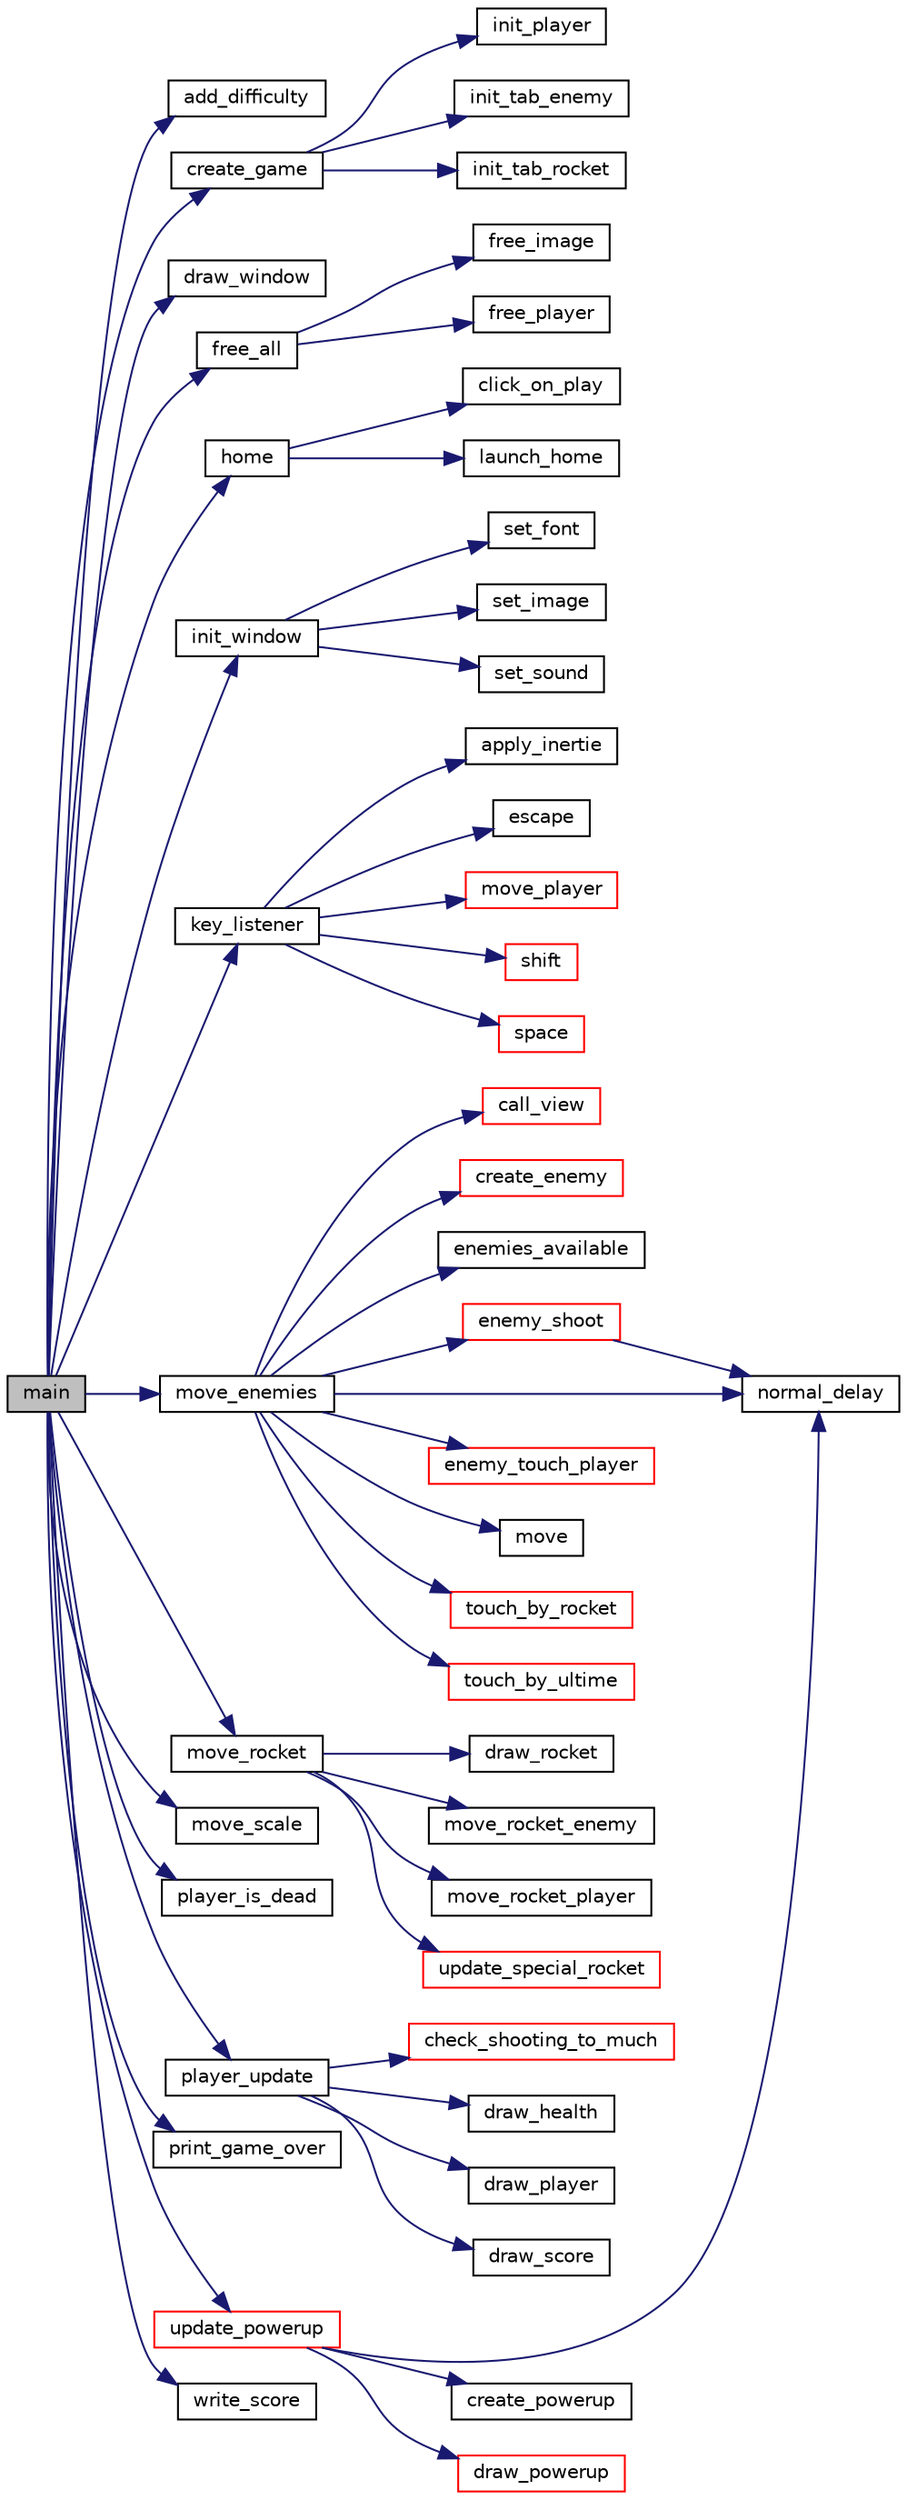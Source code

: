 digraph "main"
{
 // LATEX_PDF_SIZE
  edge [fontname="Helvetica",fontsize="10",labelfontname="Helvetica",labelfontsize="10"];
  node [fontname="Helvetica",fontsize="10",shape=record];
  rankdir="LR";
  Node1 [label="main",height=0.2,width=0.4,color="black", fillcolor="grey75", style="filled", fontcolor="black",tooltip="Main function of the project contain the game loop."];
  Node1 -> Node2 [color="midnightblue",fontsize="10",style="solid"];
  Node2 [label="add_difficulty",height=0.2,width=0.4,color="black", fillcolor="white", style="filled",URL="$main_8c.html#a646fec02570345e6c2a3ffa0d2c6bf36",tooltip="Function that add difficulty to the game."];
  Node1 -> Node3 [color="midnightblue",fontsize="10",style="solid"];
  Node3 [label="create_game",height=0.2,width=0.4,color="black", fillcolor="white", style="filled",URL="$game_8c.html#aabb10419dbd089ed1f572a817bea10ee",tooltip="Initialise the structure of the game who contains all the structure of the game."];
  Node3 -> Node4 [color="midnightblue",fontsize="10",style="solid"];
  Node4 [label="init_player",height=0.2,width=0.4,color="black", fillcolor="white", style="filled",URL="$player__controller_8c.html#a37d647b0fb55370a43a05b0e450cc371",tooltip="Function that init the player."];
  Node3 -> Node5 [color="midnightblue",fontsize="10",style="solid"];
  Node5 [label="init_tab_enemy",height=0.2,width=0.4,color="black", fillcolor="white", style="filled",URL="$enemies__controller_8c.html#a099030bf9ae5919f1183e3034868f7f2",tooltip="Function who init all the enemies of the game."];
  Node3 -> Node6 [color="midnightblue",fontsize="10",style="solid"];
  Node6 [label="init_tab_rocket",height=0.2,width=0.4,color="black", fillcolor="white", style="filled",URL="$rocket__controller_8c.html#a15a52cf3cb4adbcd3da3a0ce711a9f9e",tooltip="Function who init all the rocket of the game."];
  Node1 -> Node7 [color="midnightblue",fontsize="10",style="solid"];
  Node7 [label="draw_window",height=0.2,width=0.4,color="black", fillcolor="white", style="filled",URL="$window_8h.html#ae670f0831844436876c163d67321e48b",tooltip="draw the background"];
  Node1 -> Node8 [color="midnightblue",fontsize="10",style="solid"];
  Node8 [label="free_all",height=0.2,width=0.4,color="black", fillcolor="white", style="filled",URL="$main_8c.html#a6b50e23eddbe57f7651401f352707dce",tooltip="Function that coordinate the free of all the structure."];
  Node8 -> Node9 [color="midnightblue",fontsize="10",style="solid"];
  Node9 [label="free_image",height=0.2,width=0.4,color="black", fillcolor="white", style="filled",URL="$main_8c.html#a118e7f39072526a9ded539cc02e1f19e",tooltip="Function that free the image structure."];
  Node8 -> Node10 [color="midnightblue",fontsize="10",style="solid"];
  Node10 [label="free_player",height=0.2,width=0.4,color="black", fillcolor="white", style="filled",URL="$main_8c.html#a8f9f3c7c48cb40be854651ca4d681d6b",tooltip="Function that free the player structure."];
  Node1 -> Node11 [color="midnightblue",fontsize="10",style="solid"];
  Node11 [label="home",height=0.2,width=0.4,color="black", fillcolor="white", style="filled",URL="$main_8c.html#a0da5d9617e961b8c9430815ce7dba80f",tooltip="Function that launch the home screen."];
  Node11 -> Node12 [color="midnightblue",fontsize="10",style="solid"];
  Node12 [label="click_on_play",height=0.2,width=0.4,color="black", fillcolor="white", style="filled",URL="$home_8h.html#aefa0163ae52b5b33d6e394567d27161a",tooltip="Function that check if the user click on the play button."];
  Node11 -> Node13 [color="midnightblue",fontsize="10",style="solid"];
  Node13 [label="launch_home",height=0.2,width=0.4,color="black", fillcolor="white", style="filled",URL="$home_8h.html#a04c4f719bbf663e66a0eaa2add05d816",tooltip="Function that create window and launch the home screen."];
  Node1 -> Node14 [color="midnightblue",fontsize="10",style="solid"];
  Node14 [label="init_window",height=0.2,width=0.4,color="black", fillcolor="white", style="filled",URL="$window_8h.html#a612045ba17c465613f7c86ac8ce009d3",tooltip="inisialize all the window of the game"];
  Node14 -> Node15 [color="midnightblue",fontsize="10",style="solid"];
  Node15 [label="set_font",height=0.2,width=0.4,color="black", fillcolor="white", style="filled",URL="$window_8c.html#a1b2f22266e3db25b76708141d6ba8da3",tooltip="inisialize all the font of the game"];
  Node14 -> Node16 [color="midnightblue",fontsize="10",style="solid"];
  Node16 [label="set_image",height=0.2,width=0.4,color="black", fillcolor="white", style="filled",URL="$window_8c.html#a7150de216a22d61cf217c5259c262b4e",tooltip="inisialize all the image of the game"];
  Node14 -> Node17 [color="midnightblue",fontsize="10",style="solid"];
  Node17 [label="set_sound",height=0.2,width=0.4,color="black", fillcolor="white", style="filled",URL="$window_8c.html#a9b42f90078687caae7df5580464dfaf5",tooltip="inisialize all the sound of the game"];
  Node1 -> Node18 [color="midnightblue",fontsize="10",style="solid"];
  Node18 [label="key_listener",height=0.2,width=0.4,color="black", fillcolor="white", style="filled",URL="$key__listener_8c.html#a6661073e728eb5818d0faf3dfd8dfe98",tooltip="Function that listen the keyboard."];
  Node18 -> Node19 [color="midnightblue",fontsize="10",style="solid"];
  Node19 [label="apply_inertie",height=0.2,width=0.4,color="black", fillcolor="white", style="filled",URL="$key__listener_8c.html#ae04ba26dbfbf2c13c757ab1f944df193",tooltip="Function that apply the inertie to the player."];
  Node18 -> Node20 [color="midnightblue",fontsize="10",style="solid"];
  Node20 [label="escape",height=0.2,width=0.4,color="black", fillcolor="white", style="filled",URL="$key__listener_8c.html#a4ff9a57b669859fe79ea8e113dc3ad2e",tooltip="Function that make the player quit the game if escape is pressed."];
  Node18 -> Node21 [color="midnightblue",fontsize="10",style="solid"];
  Node21 [label="move_player",height=0.2,width=0.4,color="red", fillcolor="white", style="filled",URL="$key__listener_8c.html#a1fec317765364520a468bfb608600ce1",tooltip="Function that move the player."];
  Node18 -> Node27 [color="midnightblue",fontsize="10",style="solid"];
  Node27 [label="shift",height=0.2,width=0.4,color="red", fillcolor="white", style="filled",URL="$key__listener_8c.html#a1342a4184e69fe4520d0abca852da235",tooltip="Function that make the player use his powerup if shift is pressed."];
  Node18 -> Node30 [color="midnightblue",fontsize="10",style="solid"];
  Node30 [label="space",height=0.2,width=0.4,color="red", fillcolor="white", style="filled",URL="$key__listener_8c.html#ab8b07ab9cdd615dd65c62a0eb61652c3",tooltip="Function that make the player shoot is space is pressed."];
  Node1 -> Node32 [color="midnightblue",fontsize="10",style="solid"];
  Node32 [label="move_enemies",height=0.2,width=0.4,color="black", fillcolor="white", style="filled",URL="$enemies__controller_8c.html#ad6d942feaf487fc2a0fdba53584d00be",tooltip="Function that manage the enemies."];
  Node32 -> Node33 [color="midnightblue",fontsize="10",style="solid"];
  Node33 [label="call_view",height=0.2,width=0.4,color="red", fillcolor="white", style="filled",URL="$enemies__controller_8c.html#a9412891fedaa8c299a947988d81cbe80",tooltip="Function that draw the enemy."];
  Node32 -> Node36 [color="midnightblue",fontsize="10",style="solid"];
  Node36 [label="create_enemy",height=0.2,width=0.4,color="red", fillcolor="white", style="filled",URL="$enemies__controller_8c.html#a84d28ee5bda4f5366a6746b930376322",tooltip="Create a enemy object."];
  Node32 -> Node38 [color="midnightblue",fontsize="10",style="solid"];
  Node38 [label="enemies_available",height=0.2,width=0.4,color="black", fillcolor="white", style="filled",URL="$enemies__controller_8c.html#a6b76b7bf9425bab65000abb24492a12d",tooltip="Function that check if the enemy is available (if he is out of the screen, if he is dead)"];
  Node32 -> Node39 [color="midnightblue",fontsize="10",style="solid"];
  Node39 [label="enemy_shoot",height=0.2,width=0.4,color="red", fillcolor="white", style="filled",URL="$enemies__controller_8c.html#a9908f4e396f6ef312894469c5ea384fc",tooltip="Function that manage the shoot of the enemies."];
  Node39 -> Node40 [color="midnightblue",fontsize="10",style="solid"];
  Node40 [label="normal_delay",height=0.2,width=0.4,color="black", fillcolor="white", style="filled",URL="$game_8c.html#a15e38affd62949855c781ff9244ec6a7",tooltip="Function that generate random (Function from the Algorithmic course (Thanks Mr Thapper))"];
  Node32 -> Node41 [color="midnightblue",fontsize="10",style="solid"];
  Node41 [label="enemy_touch_player",height=0.2,width=0.4,color="red", fillcolor="white", style="filled",URL="$enemies__controller_8c.html#a93ed0425652d01d624a03f8551209093",tooltip="Function that check if the enemy touch the player and kill him."];
  Node32 -> Node43 [color="midnightblue",fontsize="10",style="solid"];
  Node43 [label="move",height=0.2,width=0.4,color="black", fillcolor="white", style="filled",URL="$enemies__controller_8c.html#a9888602f88e018d662efc6ecba5405b7",tooltip="Function that move the enemies."];
  Node32 -> Node40 [color="midnightblue",fontsize="10",style="solid"];
  Node32 -> Node44 [color="midnightblue",fontsize="10",style="solid"];
  Node44 [label="touch_by_rocket",height=0.2,width=0.4,color="red", fillcolor="white", style="filled",URL="$enemies__controller_8c.html#a4db27b2e569063ee7bd07f9837e5fb88",tooltip="Function that check if the rocket touch the enemy."];
  Node32 -> Node50 [color="midnightblue",fontsize="10",style="solid"];
  Node50 [label="touch_by_ultime",height=0.2,width=0.4,color="red", fillcolor="white", style="filled",URL="$enemies__controller_8c.html#a5183c89b5ef1b4e7e14105a76ad3b9e5",tooltip="Function that check if the enemy is inside the ulti hitbox and kill him."];
  Node1 -> Node52 [color="midnightblue",fontsize="10",style="solid"];
  Node52 [label="move_rocket",height=0.2,width=0.4,color="black", fillcolor="white", style="filled",URL="$rocket__controller_8c.html#af80d6005017c5a32c5416e2fa24eae32",tooltip="Function that manage the movement of the rocket and draw it."];
  Node52 -> Node53 [color="midnightblue",fontsize="10",style="solid"];
  Node53 [label="draw_rocket",height=0.2,width=0.4,color="black", fillcolor="white", style="filled",URL="$window_8h.html#ac91739c09698faa44415abaabf2bdd89",tooltip="draw the rocket in the game"];
  Node52 -> Node54 [color="midnightblue",fontsize="10",style="solid"];
  Node54 [label="move_rocket_enemy",height=0.2,width=0.4,color="black", fillcolor="white", style="filled",URL="$rocket__controller_8c.html#af88d7ddeece208bb01976a351139110a",tooltip="Function that move the rocket of the enemy."];
  Node52 -> Node55 [color="midnightblue",fontsize="10",style="solid"];
  Node55 [label="move_rocket_player",height=0.2,width=0.4,color="black", fillcolor="white", style="filled",URL="$rocket__controller_8c.html#ad9f71a9f29143bc65c1d7dc4b1c15570",tooltip="Function that move the rocket of the player."];
  Node52 -> Node56 [color="midnightblue",fontsize="10",style="solid"];
  Node56 [label="update_special_rocket",height=0.2,width=0.4,color="red", fillcolor="white", style="filled",URL="$rocket__controller_8c.html#ad2cdde14622fe3f61639014da808e1c6",tooltip="Function that update the special rocket : manage the explosion, the movement and the death."];
  Node1 -> Node61 [color="midnightblue",fontsize="10",style="solid"];
  Node61 [label="move_scale",height=0.2,width=0.4,color="black", fillcolor="white", style="filled",URL="$main_8c.html#a057be9588ec57d3c94fddda08e370653",tooltip="Function that move the background."];
  Node1 -> Node62 [color="midnightblue",fontsize="10",style="solid"];
  Node62 [label="player_is_dead",height=0.2,width=0.4,color="black", fillcolor="white", style="filled",URL="$player__controller_8c.html#a773bd5c2a9538744c6d15cdca0169a54",tooltip="Function who check if the player is dead."];
  Node1 -> Node63 [color="midnightblue",fontsize="10",style="solid"];
  Node63 [label="player_update",height=0.2,width=0.4,color="black", fillcolor="white", style="filled",URL="$player__controller_8c.html#a53910d2be856df7fe69f5b37f707e338",tooltip="Function that manage the player and draw it."];
  Node63 -> Node64 [color="midnightblue",fontsize="10",style="solid"];
  Node64 [label="check_shooting_to_much",height=0.2,width=0.4,color="red", fillcolor="white", style="filled",URL="$player__controller_8c.html#aeebc6bb4f4ffef292cf1702cc5fe4650",tooltip="Function that check if the player is shooting too much."];
  Node63 -> Node66 [color="midnightblue",fontsize="10",style="solid"];
  Node66 [label="draw_health",height=0.2,width=0.4,color="black", fillcolor="white", style="filled",URL="$window_8h.html#ad848a2f5317abc95acfaf9f305cabc7b",tooltip="draw the player health"];
  Node63 -> Node67 [color="midnightblue",fontsize="10",style="solid"];
  Node67 [label="draw_player",height=0.2,width=0.4,color="black", fillcolor="white", style="filled",URL="$window_8h.html#a83f32927a3f69547a411c268117189d2",tooltip="draw the player"];
  Node63 -> Node68 [color="midnightblue",fontsize="10",style="solid"];
  Node68 [label="draw_score",height=0.2,width=0.4,color="black", fillcolor="white", style="filled",URL="$window_8h.html#a99ddc35b5a5fed9329669d02cd0c04cd",tooltip="draw the score"];
  Node1 -> Node69 [color="midnightblue",fontsize="10",style="solid"];
  Node69 [label="print_game_over",height=0.2,width=0.4,color="black", fillcolor="white", style="filled",URL="$window_8h.html#a2619451c3f6a3bdb22fa04981258a4c9",tooltip="draw the game over screen"];
  Node1 -> Node70 [color="midnightblue",fontsize="10",style="solid"];
  Node70 [label="update_powerup",height=0.2,width=0.4,color="red", fillcolor="white", style="filled",URL="$main_8c.html#a85a8b9c08bab86b80e9584d5845b6a06",tooltip="Function that do the actions on the powerup like move it, draw it."];
  Node70 -> Node71 [color="midnightblue",fontsize="10",style="solid"];
  Node71 [label="create_powerup",height=0.2,width=0.4,color="black", fillcolor="white", style="filled",URL="$powerup_8c.html#aff5d38dc1ecd8476e5a64801f89fcbb4",tooltip="Create a powerup object."];
  Node70 -> Node72 [color="midnightblue",fontsize="10",style="solid"];
  Node72 [label="draw_powerup",height=0.2,width=0.4,color="red", fillcolor="white", style="filled",URL="$window_8h.html#ac4e313d79acdbf890386fe1b60d88ace",tooltip="coordinate the draw of the powerup"];
  Node70 -> Node40 [color="midnightblue",fontsize="10",style="solid"];
  Node1 -> Node78 [color="midnightblue",fontsize="10",style="solid"];
  Node78 [label="write_score",height=0.2,width=0.4,color="black", fillcolor="white", style="filled",URL="$main_8c.html#abcc4c8faf8f44b915f436c6666bffa62",tooltip="Function that write the score of the player in a file."];
}
